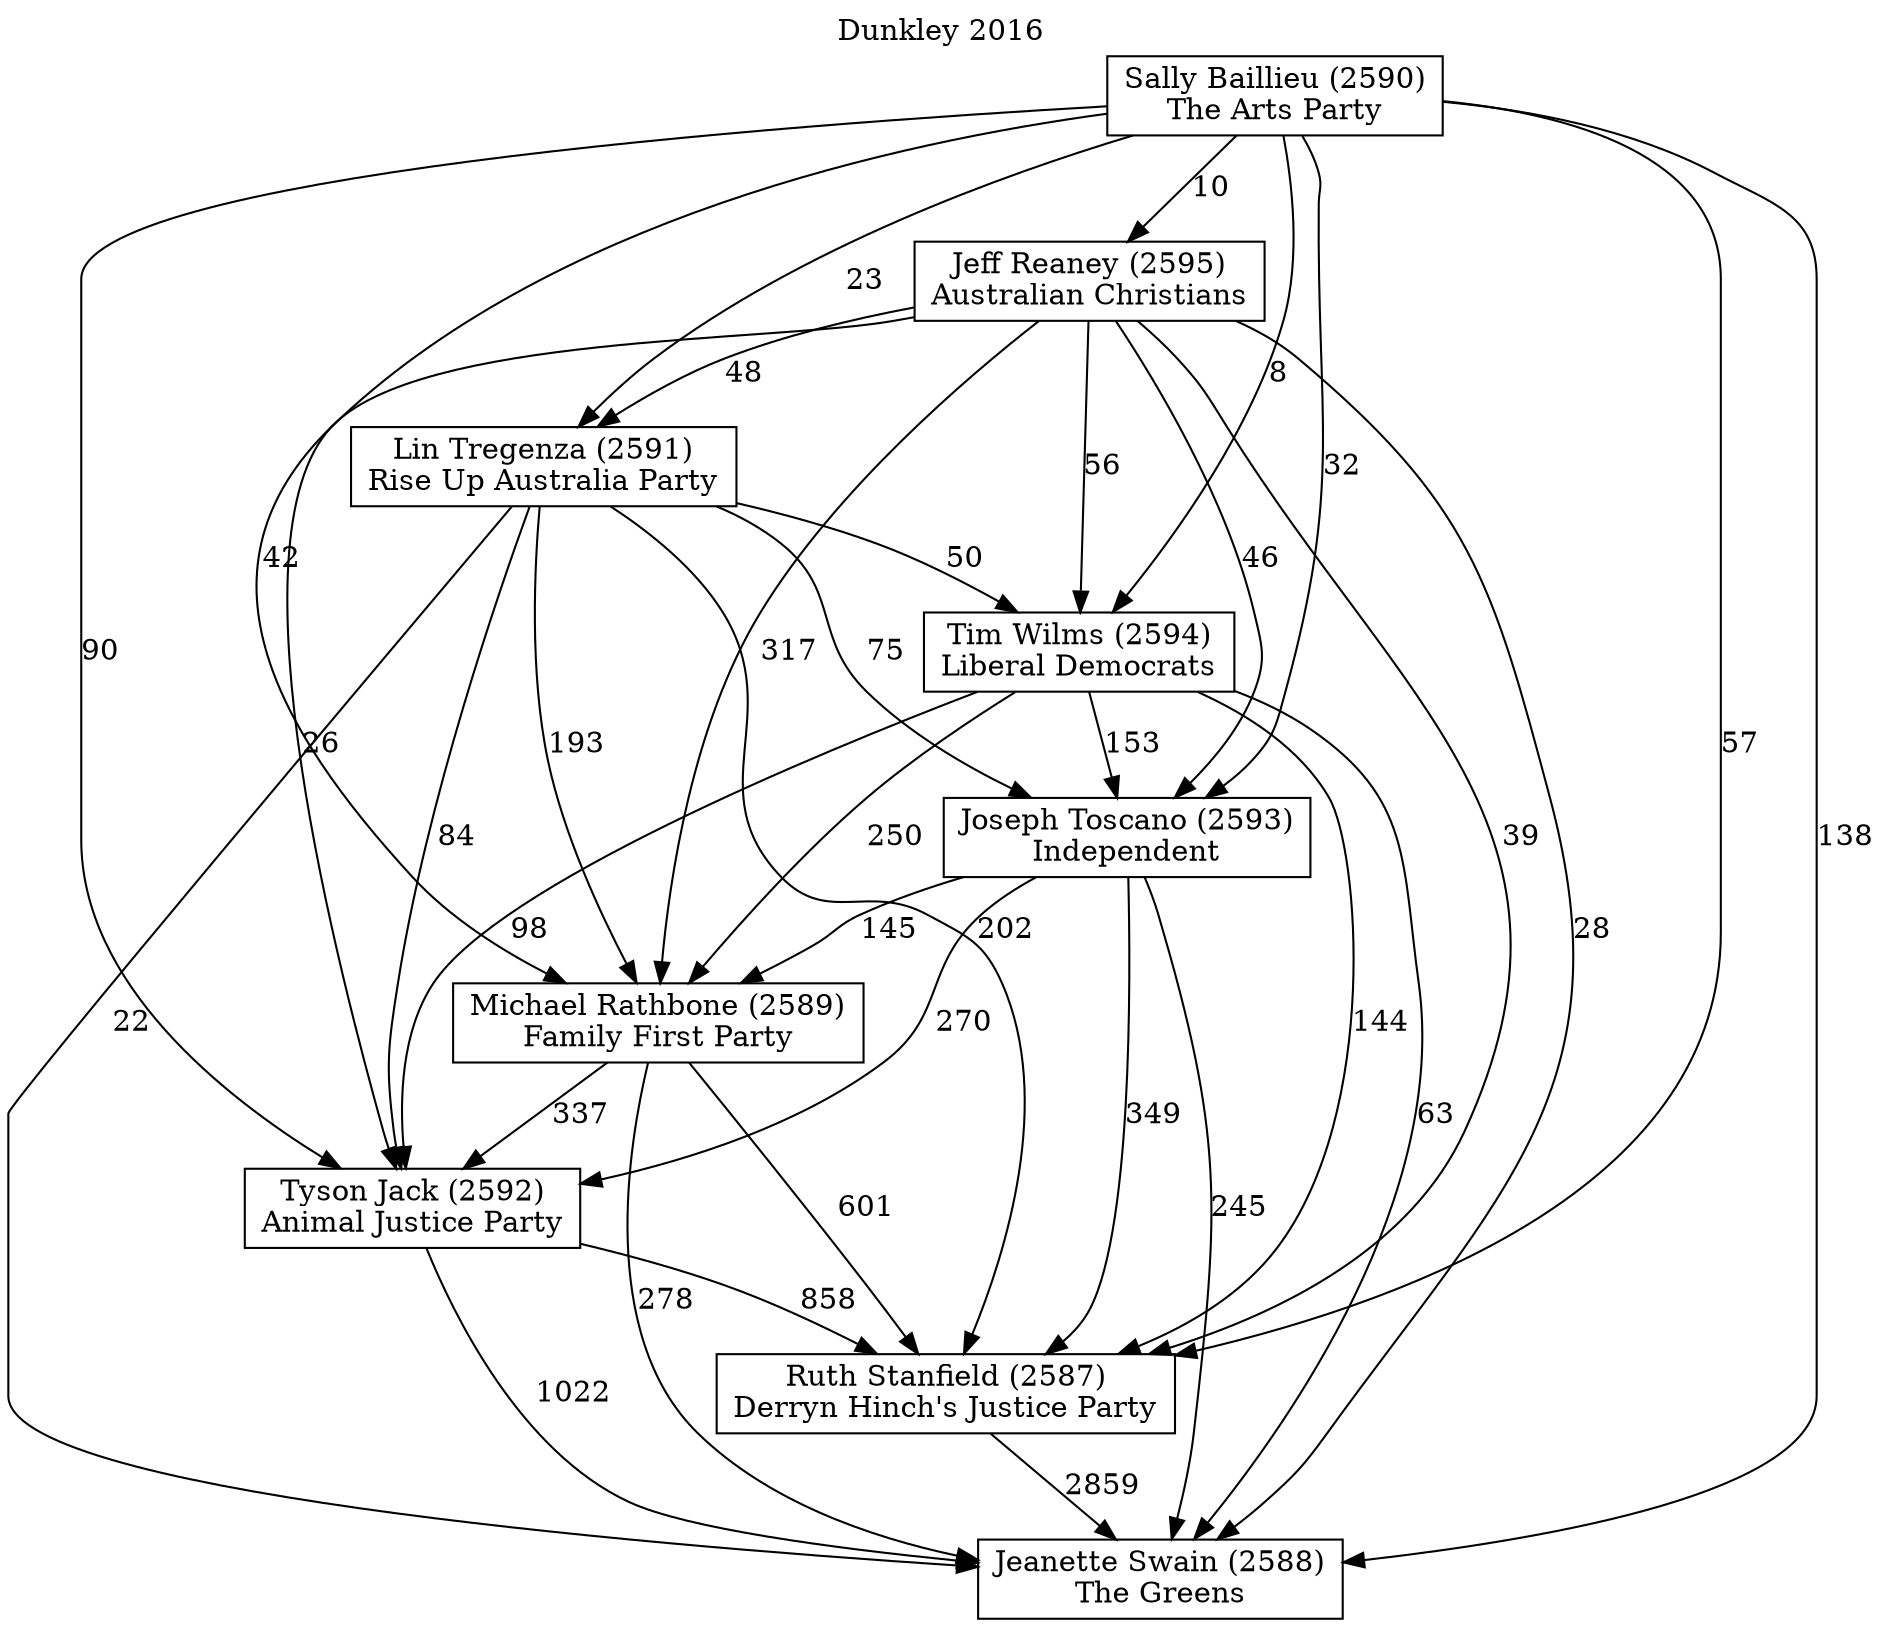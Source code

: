 // House preference flow
digraph "Jeanette Swain (2588)_Dunkley_2016" {
	graph [label="Dunkley 2016" labelloc=t mclimit=10]
	node [shape=box]
	"Jeanette Swain (2588)" [label="Jeanette Swain (2588)
The Greens"]
	"Jeff Reaney (2595)" [label="Jeff Reaney (2595)
Australian Christians"]
	"Joseph Toscano (2593)" [label="Joseph Toscano (2593)
Independent"]
	"Lin Tregenza (2591)" [label="Lin Tregenza (2591)
Rise Up Australia Party"]
	"Michael Rathbone (2589)" [label="Michael Rathbone (2589)
Family First Party"]
	"Ruth Stanfield (2587)" [label="Ruth Stanfield (2587)
Derryn Hinch's Justice Party"]
	"Sally Baillieu (2590)" [label="Sally Baillieu (2590)
The Arts Party"]
	"Tim Wilms (2594)" [label="Tim Wilms (2594)
Liberal Democrats"]
	"Tyson Jack (2592)" [label="Tyson Jack (2592)
Animal Justice Party"]
	"Jeff Reaney (2595)" -> "Jeanette Swain (2588)" [label=28]
	"Jeff Reaney (2595)" -> "Joseph Toscano (2593)" [label=46]
	"Jeff Reaney (2595)" -> "Lin Tregenza (2591)" [label=48]
	"Jeff Reaney (2595)" -> "Michael Rathbone (2589)" [label=317]
	"Jeff Reaney (2595)" -> "Ruth Stanfield (2587)" [label=39]
	"Jeff Reaney (2595)" -> "Tim Wilms (2594)" [label=56]
	"Jeff Reaney (2595)" -> "Tyson Jack (2592)" [label=26]
	"Joseph Toscano (2593)" -> "Jeanette Swain (2588)" [label=245]
	"Joseph Toscano (2593)" -> "Michael Rathbone (2589)" [label=145]
	"Joseph Toscano (2593)" -> "Ruth Stanfield (2587)" [label=349]
	"Joseph Toscano (2593)" -> "Tyson Jack (2592)" [label=270]
	"Lin Tregenza (2591)" -> "Jeanette Swain (2588)" [label=22]
	"Lin Tregenza (2591)" -> "Joseph Toscano (2593)" [label=75]
	"Lin Tregenza (2591)" -> "Michael Rathbone (2589)" [label=193]
	"Lin Tregenza (2591)" -> "Ruth Stanfield (2587)" [label=202]
	"Lin Tregenza (2591)" -> "Tim Wilms (2594)" [label=50]
	"Lin Tregenza (2591)" -> "Tyson Jack (2592)" [label=84]
	"Michael Rathbone (2589)" -> "Jeanette Swain (2588)" [label=278]
	"Michael Rathbone (2589)" -> "Ruth Stanfield (2587)" [label=601]
	"Michael Rathbone (2589)" -> "Tyson Jack (2592)" [label=337]
	"Ruth Stanfield (2587)" -> "Jeanette Swain (2588)" [label=2859]
	"Sally Baillieu (2590)" -> "Jeanette Swain (2588)" [label=138]
	"Sally Baillieu (2590)" -> "Jeff Reaney (2595)" [label=10]
	"Sally Baillieu (2590)" -> "Joseph Toscano (2593)" [label=32]
	"Sally Baillieu (2590)" -> "Lin Tregenza (2591)" [label=23]
	"Sally Baillieu (2590)" -> "Michael Rathbone (2589)" [label=42]
	"Sally Baillieu (2590)" -> "Ruth Stanfield (2587)" [label=57]
	"Sally Baillieu (2590)" -> "Tim Wilms (2594)" [label=8]
	"Sally Baillieu (2590)" -> "Tyson Jack (2592)" [label=90]
	"Tim Wilms (2594)" -> "Jeanette Swain (2588)" [label=63]
	"Tim Wilms (2594)" -> "Joseph Toscano (2593)" [label=153]
	"Tim Wilms (2594)" -> "Michael Rathbone (2589)" [label=250]
	"Tim Wilms (2594)" -> "Ruth Stanfield (2587)" [label=144]
	"Tim Wilms (2594)" -> "Tyson Jack (2592)" [label=98]
	"Tyson Jack (2592)" -> "Jeanette Swain (2588)" [label=1022]
	"Tyson Jack (2592)" -> "Ruth Stanfield (2587)" [label=858]
}
